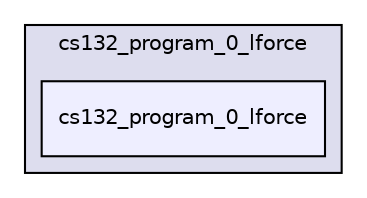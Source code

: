 digraph "cs132_program_0_lforce/cs132_program_0_lforce" {
  compound=true
  node [ fontsize="10", fontname="Helvetica"];
  edge [ labelfontsize="10", labelfontname="Helvetica"];
  subgraph clusterdir_ac877f510c06273697d07940a8ad0335 {
    graph [ bgcolor="#ddddee", pencolor="black", label="cs132_program_0_lforce" fontname="Helvetica", fontsize="10", URL="dir_ac877f510c06273697d07940a8ad0335.html"]
  dir_837c2e71bb50fd8984eb91b79d692c3b [shape=box, label="cs132_program_0_lforce", style="filled", fillcolor="#eeeeff", pencolor="black", URL="dir_837c2e71bb50fd8984eb91b79d692c3b.html"];
  }
}

